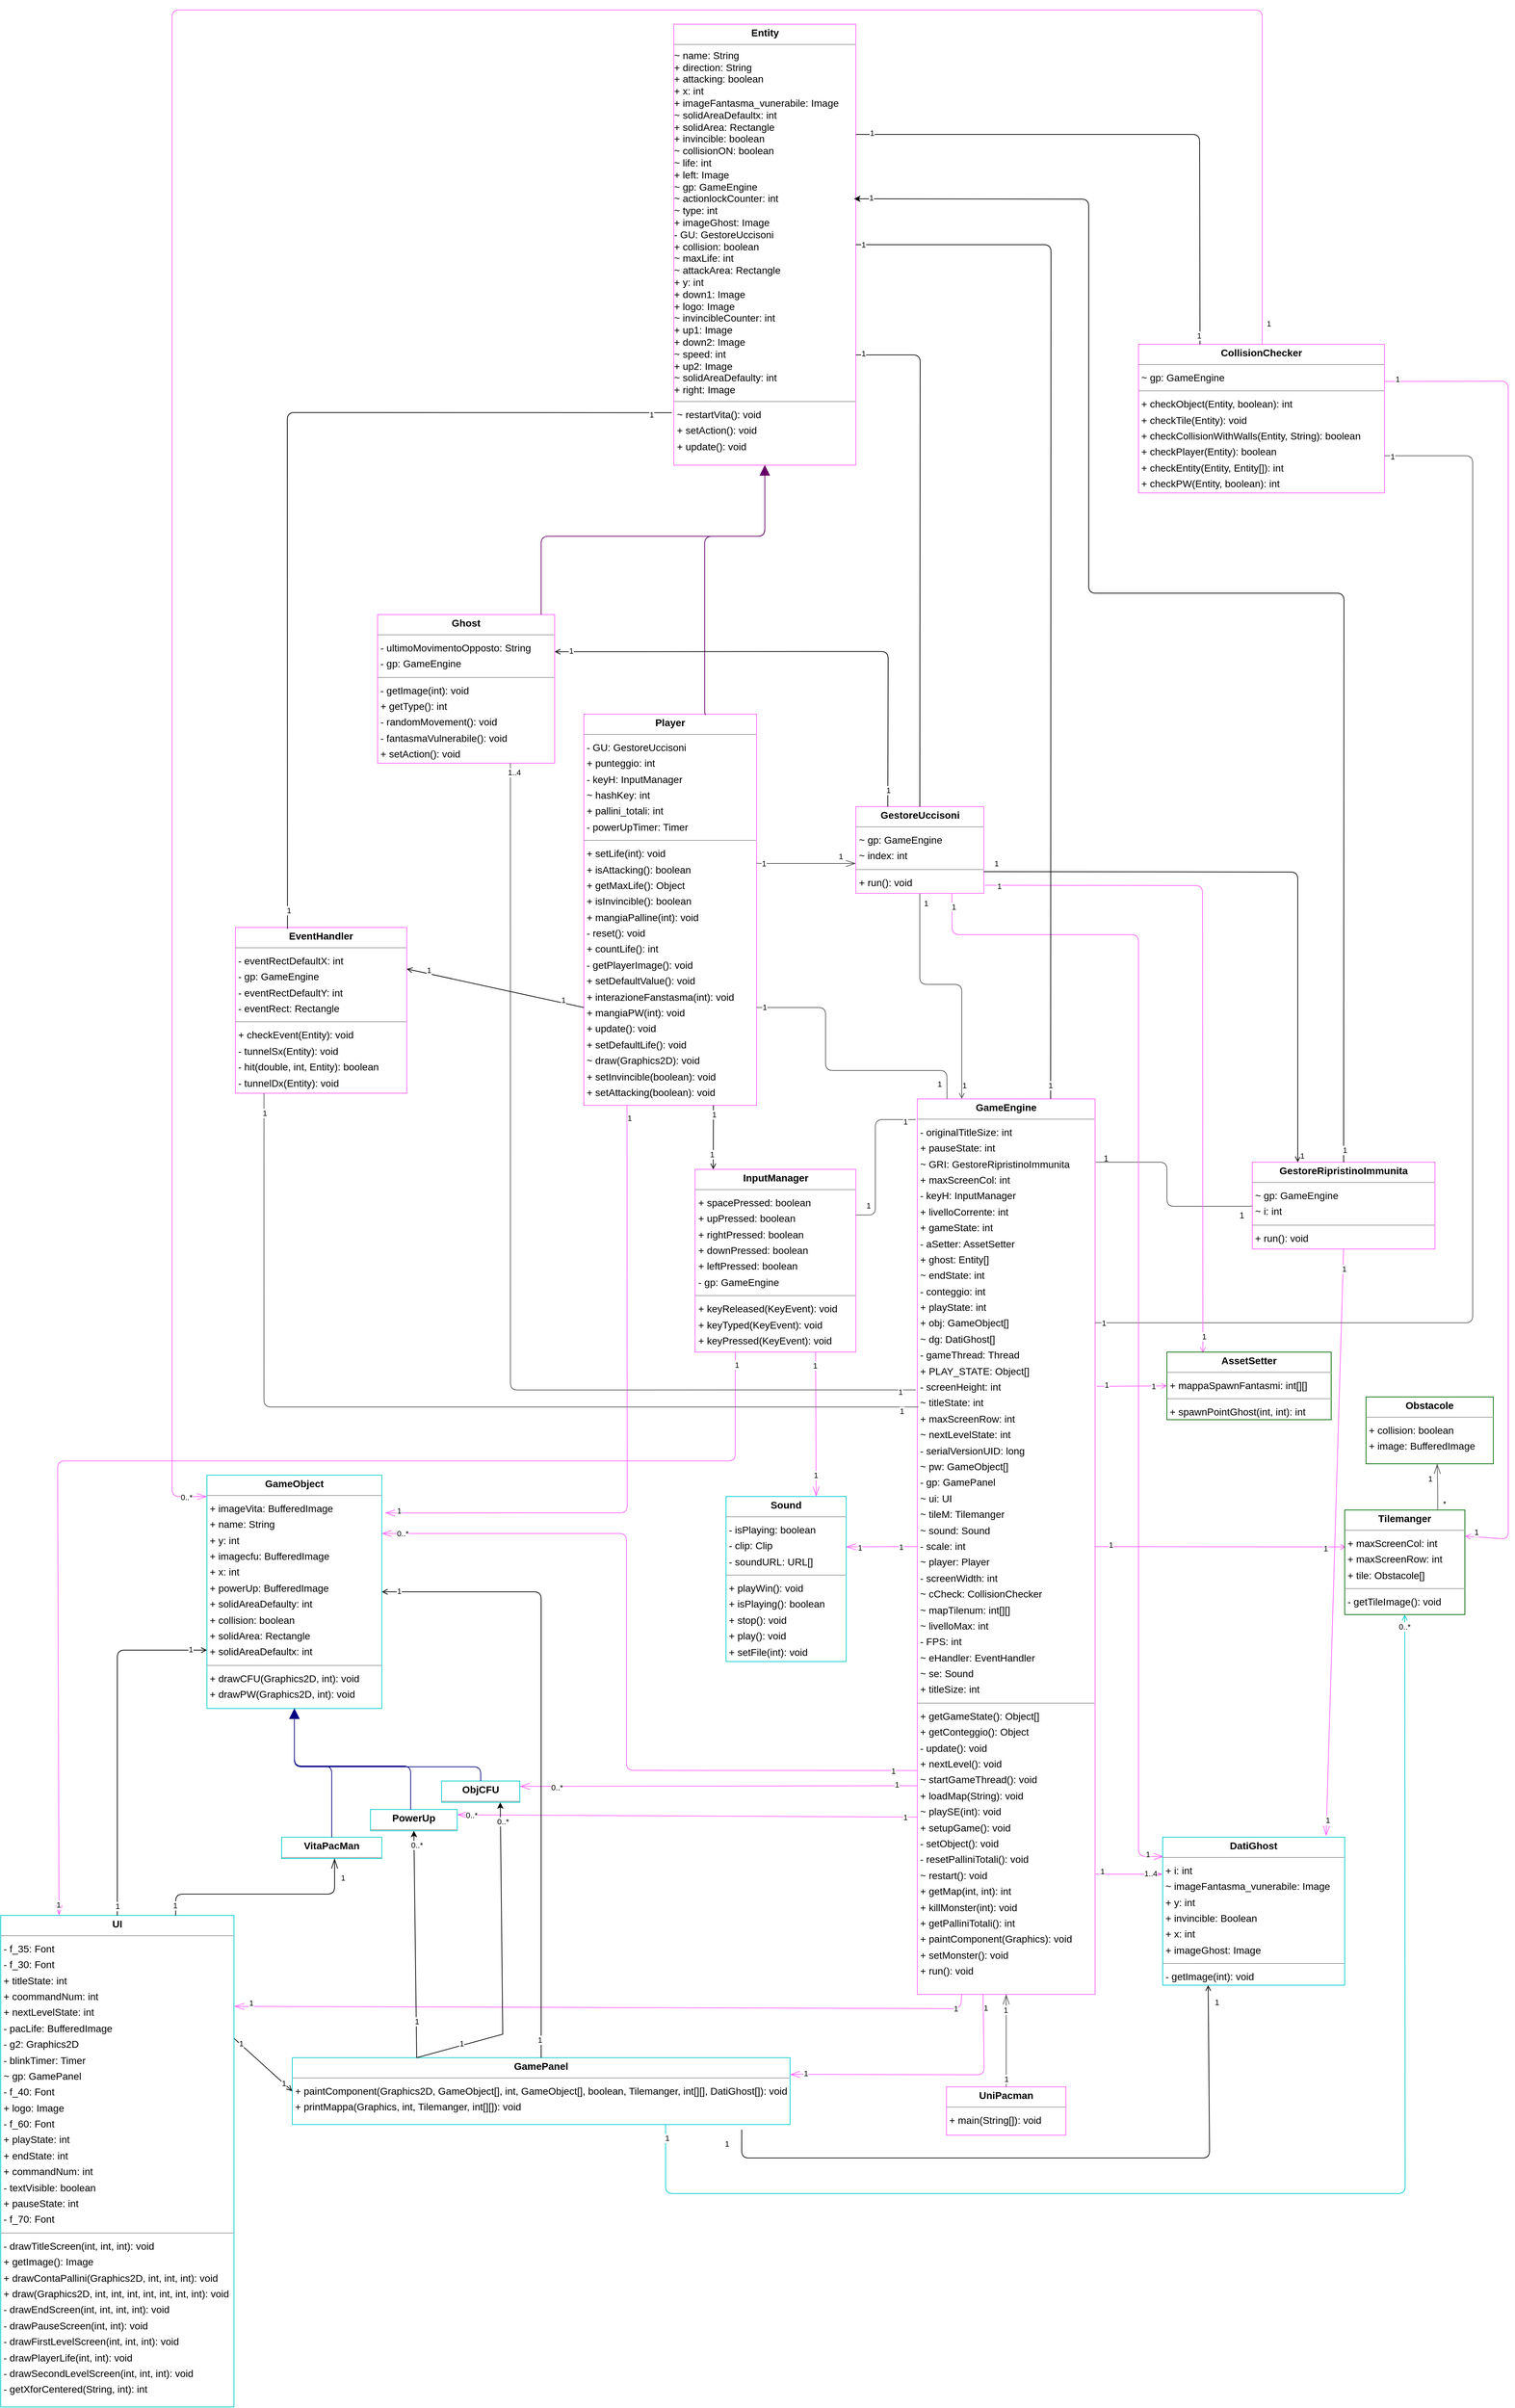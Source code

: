 <mxfile version="23.1.5" type="device">
  <diagram id="WWA7biH_px1-ui2eF5cf" name="Page-1">
    <mxGraphModel dx="1940" dy="-205" grid="0" gridSize="10" guides="0" tooltips="1" connect="1" arrows="1" fold="1" page="1" pageScale="1" pageWidth="1100" pageHeight="850" math="0" shadow="0">
      <root>
        <mxCell id="0" />
        <mxCell id="1" parent="0" />
        <mxCell id="77" style="edgeStyle=none;html=1;exitX=1;exitY=0.25;exitDx=0;exitDy=0;strokeColor=#FF66FF;endArrow=open;endFill=0;entryX=1;entryY=0.25;entryDx=0;entryDy=0;" parent="1" source="2" target="69" edge="1">
          <mxGeometry relative="1" as="geometry">
            <mxPoint x="1230" y="2100" as="targetPoint" />
            <Array as="points">
              <mxPoint x="1050" y="1402" />
              <mxPoint x="1050" y="3030" />
            </Array>
          </mxGeometry>
        </mxCell>
        <mxCell id="9JbE1Ldh19TD6Qb08Hlt-173" value="1" style="edgeLabel;html=1;align=center;verticalAlign=middle;resizable=0;points=[];" parent="77" vertex="1" connectable="0">
          <mxGeometry x="-0.981" y="3" relative="1" as="geometry">
            <mxPoint as="offset" />
          </mxGeometry>
        </mxCell>
        <mxCell id="9JbE1Ldh19TD6Qb08Hlt-198" value="1" style="edgeLabel;html=1;align=center;verticalAlign=middle;resizable=0;points=[];" parent="77" vertex="1" connectable="0">
          <mxGeometry x="0.983" y="-7" relative="1" as="geometry">
            <mxPoint as="offset" />
          </mxGeometry>
        </mxCell>
        <mxCell id="146" style="edgeStyle=none;html=1;exitX=0.5;exitY=0;exitDx=0;exitDy=0;entryX=-0.004;entryY=0.092;entryDx=0;entryDy=0;entryPerimeter=0;strokeColor=#FF66FF;endArrow=openThin;endFill=0;endSize=12;" parent="1" edge="1">
          <mxGeometry relative="1" as="geometry">
            <Array as="points">
              <mxPoint x="704" y="880" />
              <mxPoint x="-829" y="880" />
              <mxPoint x="-829" y="2970" />
            </Array>
            <mxPoint x="704" y="1350" as="sourcePoint" />
            <mxPoint x="-779.984" y="2970.176" as="targetPoint" />
          </mxGeometry>
        </mxCell>
        <mxCell id="9JbE1Ldh19TD6Qb08Hlt-171" value="1" style="edgeLabel;html=1;align=center;verticalAlign=middle;resizable=0;points=[];" parent="146" vertex="1" connectable="0">
          <mxGeometry x="-0.986" y="-9" relative="1" as="geometry">
            <mxPoint as="offset" />
          </mxGeometry>
        </mxCell>
        <mxCell id="9JbE1Ldh19TD6Qb08Hlt-172" value="0..*" style="edgeLabel;html=1;align=center;verticalAlign=middle;resizable=0;points=[];" parent="146" vertex="1" connectable="0">
          <mxGeometry x="0.986" y="-1" relative="1" as="geometry">
            <mxPoint as="offset" />
          </mxGeometry>
        </mxCell>
        <mxCell id="2" value="&lt;p style=&quot;margin:0px;margin-top:4px;text-align:center;&quot;&gt;&lt;b&gt;CollisionChecker&lt;/b&gt;&lt;/p&gt;&lt;hr size=&quot;1&quot;&gt;&lt;p style=&quot;margin:0 0 0 4px;line-height:1.6;&quot;&gt;~ gp: GameEngine&lt;/p&gt;&lt;hr size=&quot;1&quot;&gt;&lt;p style=&quot;margin:0 0 0 4px;line-height:1.6;&quot;&gt;+ checkObject(Entity, boolean): int&lt;br&gt;+ checkTile(Entity): void&lt;br&gt;+ checkCollisionWithWalls(Entity, String): boolean&lt;br&gt;+ checkPlayer(Entity): boolean&lt;br&gt;+ checkEntity(Entity, Entity[]): int&lt;br&gt;+ checkPW(Entity, boolean): int&lt;/p&gt;" style="verticalAlign=top;align=left;overflow=fill;fontSize=14;fontFamily=Helvetica;html=1;rounded=0;shadow=0;comic=0;labelBackgroundColor=none;strokeWidth=1;strokeColor=#FF66FF;" parent="1" vertex="1">
          <mxGeometry x="530" y="1350" width="346" height="209" as="geometry" />
        </mxCell>
        <mxCell id="3" value="&lt;p style=&quot;margin:0px;margin-top:4px;text-align:center;&quot;&gt;&lt;b&gt;Entity&lt;/b&gt;&lt;/p&gt;&lt;hr size=&quot;1&quot;&gt;~ name: String&lt;br style=&quot;border-color: var(--border-color);&quot;&gt;+ direction: String&lt;br style=&quot;border-color: var(--border-color);&quot;&gt;+ attacking: boolean&lt;br style=&quot;border-color: var(--border-color);&quot;&gt;+ x: int&lt;br style=&quot;border-color: var(--border-color);&quot;&gt;+ imageFantasma_vunerabile: Image&lt;br style=&quot;border-color: var(--border-color);&quot;&gt;~ solidAreaDefaultx: int&lt;br style=&quot;border-color: var(--border-color);&quot;&gt;+ solidArea: Rectangle&lt;br style=&quot;border-color: var(--border-color);&quot;&gt;+ invincible: boolean&lt;br style=&quot;border-color: var(--border-color);&quot;&gt;~ collisionON: boolean&lt;br style=&quot;border-color: var(--border-color);&quot;&gt;~ life: int&lt;br style=&quot;border-color: var(--border-color);&quot;&gt;+ left: Image&lt;br style=&quot;border-color: var(--border-color);&quot;&gt;~ gp: GameEngine&lt;br style=&quot;border-color: var(--border-color);&quot;&gt;~ actionlockCounter: int&lt;br style=&quot;border-color: var(--border-color);&quot;&gt;~ type: int&lt;br style=&quot;border-color: var(--border-color);&quot;&gt;+ imageGhost: Image&lt;br style=&quot;border-color: var(--border-color);&quot;&gt;- GU: GestoreUccisoni&lt;br style=&quot;border-color: var(--border-color);&quot;&gt;+ collision: boolean&lt;br style=&quot;border-color: var(--border-color);&quot;&gt;~ maxLife: int&lt;br style=&quot;border-color: var(--border-color);&quot;&gt;~ attackArea: Rectangle&lt;br style=&quot;border-color: var(--border-color);&quot;&gt;+ y: int&lt;br style=&quot;border-color: var(--border-color);&quot;&gt;+ down1: Image&lt;br style=&quot;border-color: var(--border-color);&quot;&gt;+ logo: Image&lt;br style=&quot;border-color: var(--border-color);&quot;&gt;~ invincibleCounter: int&lt;br style=&quot;border-color: var(--border-color);&quot;&gt;+ up1: Image&lt;br style=&quot;border-color: var(--border-color);&quot;&gt;+ down2: Image&lt;br style=&quot;border-color: var(--border-color);&quot;&gt;~ speed: int&lt;br style=&quot;border-color: var(--border-color);&quot;&gt;+ up2: Image&lt;br style=&quot;border-color: var(--border-color);&quot;&gt;~ solidAreaDefaulty: int&lt;br style=&quot;border-color: var(--border-color);&quot;&gt;+ right: Image&lt;br&gt;&lt;hr size=&quot;1&quot;&gt;&lt;p style=&quot;margin:0 0 0 4px;line-height:1.6;&quot;&gt;~ restartVita(): void&lt;br&gt;+ setAction(): void&lt;br&gt;+ update(): void&lt;/p&gt;" style="verticalAlign=top;align=left;overflow=fill;fontSize=14;fontFamily=Helvetica;html=1;rounded=0;shadow=0;comic=0;labelBackgroundColor=none;strokeWidth=1;strokeColor=#FF66FF;" parent="1" vertex="1">
          <mxGeometry x="-123.5" y="900" width="256" height="620" as="geometry" />
        </mxCell>
        <mxCell id="4" value="&lt;p style=&quot;margin:0px;margin-top:4px;text-align:center;&quot;&gt;&lt;b&gt;EventHandler&lt;/b&gt;&lt;/p&gt;&lt;hr size=&quot;1&quot;&gt;&lt;p style=&quot;margin:0 0 0 4px;line-height:1.6;&quot;&gt;- eventRectDefaultX: int&lt;br&gt;- gp: GameEngine&lt;br&gt;- eventRectDefaultY: int&lt;br&gt;- eventRect: Rectangle&lt;/p&gt;&lt;hr size=&quot;1&quot;&gt;&lt;p style=&quot;margin:0 0 0 4px;line-height:1.6;&quot;&gt;+ checkEvent(Entity): void&lt;br&gt;- tunnelSx(Entity): void&lt;br&gt;- hit(double, int, Entity): boolean&lt;br&gt;- tunnelDx(Entity): void&lt;/p&gt;" style="verticalAlign=top;align=left;overflow=fill;fontSize=14;fontFamily=Helvetica;html=1;rounded=0;shadow=0;comic=0;labelBackgroundColor=none;strokeWidth=1;strokeColor=#FF66FF;" parent="1" vertex="1">
          <mxGeometry x="-740" y="2170" width="241" height="233" as="geometry" />
        </mxCell>
        <mxCell id="74" style="edgeStyle=none;html=1;exitX=1;exitY=0.5;exitDx=0;exitDy=0;entryX=0.011;entryY=0.353;entryDx=0;entryDy=0;strokeColor=#FF66FF;endArrow=open;endFill=0;entryPerimeter=0;" parent="1" source="5" target="69" edge="1">
          <mxGeometry relative="1" as="geometry" />
        </mxCell>
        <mxCell id="9JbE1Ldh19TD6Qb08Hlt-175" value="1" style="edgeLabel;html=1;align=center;verticalAlign=middle;resizable=0;points=[];" parent="74" vertex="1" connectable="0">
          <mxGeometry x="-0.884" y="3" relative="1" as="geometry">
            <mxPoint x="1" as="offset" />
          </mxGeometry>
        </mxCell>
        <mxCell id="78" style="edgeStyle=none;html=1;exitX=1.008;exitY=0.321;exitDx=0;exitDy=0;entryX=0;entryY=0.5;entryDx=0;entryDy=0;strokeColor=#FF66FF;endArrow=open;endFill=0;exitPerimeter=0;" parent="1" source="5" target="67" edge="1">
          <mxGeometry relative="1" as="geometry" />
        </mxCell>
        <mxCell id="9JbE1Ldh19TD6Qb08Hlt-159" value="1" style="edgeLabel;html=1;align=center;verticalAlign=middle;resizable=0;points=[];" parent="78" vertex="1" connectable="0">
          <mxGeometry x="-0.694" y="2" relative="1" as="geometry">
            <mxPoint x="-1" as="offset" />
          </mxGeometry>
        </mxCell>
        <mxCell id="9JbE1Ldh19TD6Qb08Hlt-160" value="1" style="edgeLabel;html=1;align=center;verticalAlign=middle;resizable=0;points=[];" parent="78" vertex="1" connectable="0">
          <mxGeometry x="0.633" relative="1" as="geometry">
            <mxPoint x="-1" as="offset" />
          </mxGeometry>
        </mxCell>
        <mxCell id="134" style="edgeStyle=none;html=1;exitX=0.25;exitY=1;exitDx=0;exitDy=0;strokeColor=#FF66FF;endArrow=openThin;endFill=0;endSize=12;entryX=1.001;entryY=0.185;entryDx=0;entryDy=0;entryPerimeter=0;" parent="1" source="5" target="115" edge="1">
          <mxGeometry relative="1" as="geometry">
            <mxPoint x="-740" y="3680" as="targetPoint" />
            <Array as="points">
              <mxPoint x="280" y="3690" />
            </Array>
          </mxGeometry>
        </mxCell>
        <mxCell id="9JbE1Ldh19TD6Qb08Hlt-148" value="1" style="edgeLabel;html=1;align=center;verticalAlign=middle;resizable=0;points=[];" parent="134" vertex="1" connectable="0">
          <mxGeometry x="-0.947" relative="1" as="geometry">
            <mxPoint as="offset" />
          </mxGeometry>
        </mxCell>
        <mxCell id="9JbE1Ldh19TD6Qb08Hlt-149" value="1" style="edgeLabel;html=1;align=center;verticalAlign=middle;resizable=0;points=[];" parent="134" vertex="1" connectable="0">
          <mxGeometry x="0.955" y="-5" relative="1" as="geometry">
            <mxPoint as="offset" />
          </mxGeometry>
        </mxCell>
        <mxCell id="136" style="edgeStyle=none;html=1;exitX=-0.001;exitY=0.767;exitDx=0;exitDy=0;entryX=1;entryY=0.25;entryDx=0;entryDy=0;strokeColor=#FF66FF;endArrow=openThin;endFill=0;endSize=12;exitPerimeter=0;" parent="1" source="5" target="109" edge="1">
          <mxGeometry relative="1" as="geometry" />
        </mxCell>
        <mxCell id="9JbE1Ldh19TD6Qb08Hlt-151" value="1" style="edgeLabel;html=1;align=center;verticalAlign=middle;resizable=0;points=[];" parent="136" vertex="1" connectable="0">
          <mxGeometry x="-0.898" y="-2" relative="1" as="geometry">
            <mxPoint as="offset" />
          </mxGeometry>
        </mxCell>
        <mxCell id="9JbE1Ldh19TD6Qb08Hlt-154" value="0..*" style="edgeLabel;html=1;align=center;verticalAlign=middle;resizable=0;points=[];" parent="136" vertex="1" connectable="0">
          <mxGeometry x="0.816" y="1" relative="1" as="geometry">
            <mxPoint as="offset" />
          </mxGeometry>
        </mxCell>
        <mxCell id="137" style="edgeStyle=none;html=1;exitX=0.004;exitY=0.802;exitDx=0;exitDy=0;entryX=1;entryY=0.25;entryDx=0;entryDy=0;strokeColor=#FF66FF;endArrow=openThin;endFill=0;endSize=12;exitPerimeter=0;" parent="1" source="5" target="110" edge="1">
          <mxGeometry relative="1" as="geometry" />
        </mxCell>
        <mxCell id="9JbE1Ldh19TD6Qb08Hlt-150" value="1" style="edgeLabel;html=1;align=center;verticalAlign=middle;resizable=0;points=[];" parent="137" vertex="1" connectable="0">
          <mxGeometry x="-0.943" relative="1" as="geometry">
            <mxPoint as="offset" />
          </mxGeometry>
        </mxCell>
        <mxCell id="9JbE1Ldh19TD6Qb08Hlt-152" value="0..*" style="edgeLabel;html=1;align=center;verticalAlign=middle;resizable=0;points=[];" parent="137" vertex="1" connectable="0">
          <mxGeometry x="0.94" relative="1" as="geometry">
            <mxPoint as="offset" />
          </mxGeometry>
        </mxCell>
        <mxCell id="138" style="edgeStyle=none;html=1;exitX=0.37;exitY=1;exitDx=0;exitDy=0;entryX=1;entryY=0.25;entryDx=0;entryDy=0;strokeColor=#FF66FF;endArrow=openThin;endFill=0;endSize=12;exitPerimeter=0;" parent="1" source="5" target="108" edge="1">
          <mxGeometry relative="1" as="geometry">
            <Array as="points">
              <mxPoint x="313" y="3783" />
            </Array>
          </mxGeometry>
        </mxCell>
        <mxCell id="9JbE1Ldh19TD6Qb08Hlt-161" value="1" style="edgeLabel;html=1;align=center;verticalAlign=middle;resizable=0;points=[];" parent="138" vertex="1" connectable="0">
          <mxGeometry x="-0.903" y="3" relative="1" as="geometry">
            <mxPoint as="offset" />
          </mxGeometry>
        </mxCell>
        <mxCell id="9JbE1Ldh19TD6Qb08Hlt-162" value="1" style="edgeLabel;html=1;align=center;verticalAlign=middle;resizable=0;points=[];" parent="138" vertex="1" connectable="0">
          <mxGeometry x="0.887" y="-2" relative="1" as="geometry">
            <mxPoint as="offset" />
          </mxGeometry>
        </mxCell>
        <mxCell id="140" style="edgeStyle=none;html=1;exitX=0;exitY=0.5;exitDx=0;exitDy=0;strokeColor=#FF66FF;endArrow=openThin;endFill=0;endSize=12;entryX=0.998;entryY=0.305;entryDx=0;entryDy=0;entryPerimeter=0;" parent="1" source="5" target="111" edge="1">
          <mxGeometry relative="1" as="geometry" />
        </mxCell>
        <mxCell id="9JbE1Ldh19TD6Qb08Hlt-157" value="1" style="edgeLabel;html=1;align=center;verticalAlign=middle;resizable=0;points=[];" parent="140" vertex="1" connectable="0">
          <mxGeometry x="-0.544" relative="1" as="geometry">
            <mxPoint as="offset" />
          </mxGeometry>
        </mxCell>
        <mxCell id="9JbE1Ldh19TD6Qb08Hlt-158" value="1" style="edgeLabel;html=1;align=center;verticalAlign=middle;resizable=0;points=[];" parent="140" vertex="1" connectable="0">
          <mxGeometry x="0.623" y="1" relative="1" as="geometry">
            <mxPoint as="offset" />
          </mxGeometry>
        </mxCell>
        <mxCell id="141" style="edgeStyle=none;html=1;entryX=0;entryY=0.25;entryDx=0;entryDy=0;strokeColor=#FF66FF;endArrow=openThin;endFill=0;endSize=12;" parent="1" target="106" edge="1">
          <mxGeometry relative="1" as="geometry">
            <mxPoint x="470" y="3501" as="sourcePoint" />
          </mxGeometry>
        </mxCell>
        <mxCell id="9JbE1Ldh19TD6Qb08Hlt-146" value="1..4" style="edgeLabel;html=1;align=center;verticalAlign=middle;resizable=0;points=[];" parent="141" vertex="1" connectable="0">
          <mxGeometry x="0.637" y="1" relative="1" as="geometry">
            <mxPoint as="offset" />
          </mxGeometry>
        </mxCell>
        <mxCell id="9JbE1Ldh19TD6Qb08Hlt-147" value="1" style="edgeLabel;html=1;align=center;verticalAlign=middle;resizable=0;points=[];" parent="141" vertex="1" connectable="0">
          <mxGeometry x="-0.806" y="4" relative="1" as="geometry">
            <mxPoint as="offset" />
          </mxGeometry>
        </mxCell>
        <mxCell id="144" style="edgeStyle=none;html=1;exitX=0;exitY=0.75;exitDx=0;exitDy=0;entryX=1;entryY=0.25;entryDx=0;entryDy=0;strokeColor=#FF66FF;endArrow=openThin;endFill=0;endSize=12;" parent="1" source="5" target="107" edge="1">
          <mxGeometry relative="1" as="geometry">
            <Array as="points">
              <mxPoint x="-190" y="3355" />
              <mxPoint x="-190" y="3022" />
            </Array>
          </mxGeometry>
        </mxCell>
        <mxCell id="9JbE1Ldh19TD6Qb08Hlt-155" value="1" style="edgeLabel;html=1;align=center;verticalAlign=middle;resizable=0;points=[];" parent="144" vertex="1" connectable="0">
          <mxGeometry x="-0.937" y="1" relative="1" as="geometry">
            <mxPoint as="offset" />
          </mxGeometry>
        </mxCell>
        <mxCell id="9JbE1Ldh19TD6Qb08Hlt-156" value="0..*" style="edgeLabel;html=1;align=center;verticalAlign=middle;resizable=0;points=[];" parent="144" vertex="1" connectable="0">
          <mxGeometry x="0.947" relative="1" as="geometry">
            <mxPoint as="offset" />
          </mxGeometry>
        </mxCell>
        <mxCell id="5" value="&lt;p style=&quot;margin:0px;margin-top:4px;text-align:center;&quot;&gt;&lt;b&gt;GameEngine&lt;/b&gt;&lt;/p&gt;&lt;hr size=&quot;1&quot;&gt;&lt;p style=&quot;margin:0 0 0 4px;line-height:1.6;&quot;&gt;- originalTitleSize: int&lt;br style=&quot;border-color: var(--border-color);&quot;&gt;+ pauseState: int&lt;br style=&quot;border-color: var(--border-color);&quot;&gt;~ GRI: GestoreRipristinoImmunita&lt;br style=&quot;border-color: var(--border-color);&quot;&gt;+ maxScreenCol: int&lt;br style=&quot;border-color: var(--border-color);&quot;&gt;- keyH: InputManager&lt;br style=&quot;border-color: var(--border-color);&quot;&gt;+ livelloCorrente: int&lt;br style=&quot;border-color: var(--border-color);&quot;&gt;+ gameState: int&lt;br style=&quot;border-color: var(--border-color);&quot;&gt;- aSetter: AssetSetter&lt;br style=&quot;border-color: var(--border-color);&quot;&gt;+ ghost: Entity[]&lt;br style=&quot;border-color: var(--border-color);&quot;&gt;~ endState: int&lt;br style=&quot;border-color: var(--border-color);&quot;&gt;- conteggio: int&lt;br style=&quot;border-color: var(--border-color);&quot;&gt;+ playState: int&lt;br style=&quot;border-color: var(--border-color);&quot;&gt;+ obj: GameObject[]&lt;br style=&quot;border-color: var(--border-color);&quot;&gt;~ dg: DatiGhost[]&lt;br style=&quot;border-color: var(--border-color);&quot;&gt;- gameThread: Thread&lt;br style=&quot;border-color: var(--border-color);&quot;&gt;+ PLAY_STATE: Object[]&lt;br style=&quot;border-color: var(--border-color);&quot;&gt;- screenHeight: int&lt;br style=&quot;border-color: var(--border-color);&quot;&gt;~ titleState: int&lt;br style=&quot;border-color: var(--border-color);&quot;&gt;+ maxScreenRow: int&lt;br style=&quot;border-color: var(--border-color);&quot;&gt;~ nextLevelState: int&lt;br style=&quot;border-color: var(--border-color);&quot;&gt;- serialVersionUID: long&lt;br style=&quot;border-color: var(--border-color);&quot;&gt;~ pw: GameObject[]&lt;br style=&quot;border-color: var(--border-color);&quot;&gt;- gp: GamePanel&lt;br style=&quot;border-color: var(--border-color);&quot;&gt;~ ui: UI&lt;br style=&quot;border-color: var(--border-color);&quot;&gt;~ tileM: Tilemanger&lt;br style=&quot;border-color: var(--border-color);&quot;&gt;~ sound: Sound&lt;br style=&quot;border-color: var(--border-color);&quot;&gt;- scale: int&lt;br style=&quot;border-color: var(--border-color);&quot;&gt;~ player: Player&lt;br style=&quot;border-color: var(--border-color);&quot;&gt;- screenWidth: int&lt;br style=&quot;border-color: var(--border-color);&quot;&gt;~ cCheck: CollisionChecker&lt;br style=&quot;border-color: var(--border-color);&quot;&gt;~ mapTilenum: int[][]&lt;br style=&quot;border-color: var(--border-color);&quot;&gt;~ livelloMax: int&lt;br style=&quot;border-color: var(--border-color);&quot;&gt;- FPS: int&lt;br style=&quot;border-color: var(--border-color);&quot;&gt;~ eHandler: EventHandler&lt;br style=&quot;border-color: var(--border-color);&quot;&gt;~ se: Sound&lt;br style=&quot;border-color: var(--border-color);&quot;&gt;+ titleSize: int&lt;/p&gt;&lt;hr size=&quot;1&quot;&gt;&lt;p style=&quot;margin:0 0 0 4px;line-height:1.6;&quot;&gt;+ getGameState(): Object[]&lt;br style=&quot;border-color: var(--border-color);&quot;&gt;+ getConteggio(): Object&lt;br style=&quot;border-color: var(--border-color);&quot;&gt;- update(): void&lt;br style=&quot;border-color: var(--border-color);&quot;&gt;+ nextLevel(): void&lt;br style=&quot;border-color: var(--border-color);&quot;&gt;~ startGameThread(): void&lt;br style=&quot;border-color: var(--border-color);&quot;&gt;+ loadMap(String): void&lt;br style=&quot;border-color: var(--border-color);&quot;&gt;~ playSE(int): void&lt;br style=&quot;border-color: var(--border-color);&quot;&gt;+ setupGame(): void&lt;br style=&quot;border-color: var(--border-color);&quot;&gt;- setObject(): void&lt;br style=&quot;border-color: var(--border-color);&quot;&gt;- resetPalliniTotali(): void&lt;br style=&quot;border-color: var(--border-color);&quot;&gt;~ restart(): void&lt;br style=&quot;border-color: var(--border-color);&quot;&gt;+ getMap(int, int): int&lt;br style=&quot;border-color: var(--border-color);&quot;&gt;+ killMonster(int): void&lt;br style=&quot;border-color: var(--border-color);&quot;&gt;+ getPalliniTotali(): int&lt;br style=&quot;border-color: var(--border-color);&quot;&gt;+ paintComponent(Graphics): void&lt;br style=&quot;border-color: var(--border-color);&quot;&gt;+ setMonster(): void&lt;br style=&quot;border-color: var(--border-color);&quot;&gt;+ run(): void&lt;br&gt;&lt;/p&gt;" style="verticalAlign=top;align=left;overflow=fill;fontSize=14;fontFamily=Helvetica;html=1;rounded=0;shadow=0;comic=0;labelBackgroundColor=none;strokeWidth=1;strokeColor=#FF66FF;" parent="1" vertex="1">
          <mxGeometry x="219" y="2411" width="250" height="1259" as="geometry" />
        </mxCell>
        <mxCell id="142" style="edgeStyle=none;html=1;exitX=0.5;exitY=1;exitDx=0;exitDy=0;entryX=0.898;entryY=-0.009;entryDx=0;entryDy=0;strokeColor=#FF66FF;endArrow=openThin;endFill=0;endSize=12;entryPerimeter=0;" parent="1" source="6" target="106" edge="1">
          <mxGeometry relative="1" as="geometry" />
        </mxCell>
        <mxCell id="9JbE1Ldh19TD6Qb08Hlt-176" value="1" style="edgeLabel;html=1;align=center;verticalAlign=middle;resizable=0;points=[];" parent="142" vertex="1" connectable="0">
          <mxGeometry x="0.021" y="-13" relative="1" as="geometry">
            <mxPoint as="offset" />
          </mxGeometry>
        </mxCell>
        <mxCell id="9JbE1Ldh19TD6Qb08Hlt-177" value="1" style="edgeLabel;html=1;align=center;verticalAlign=middle;resizable=0;points=[];" parent="142" vertex="1" connectable="0">
          <mxGeometry x="0.948" y="1" relative="1" as="geometry">
            <mxPoint y="-1" as="offset" />
          </mxGeometry>
        </mxCell>
        <mxCell id="9JbE1Ldh19TD6Qb08Hlt-178" value="1" style="edgeLabel;html=1;align=center;verticalAlign=middle;resizable=0;points=[];" parent="142" vertex="1" connectable="0">
          <mxGeometry x="-0.935" y="1" relative="1" as="geometry">
            <mxPoint y="1" as="offset" />
          </mxGeometry>
        </mxCell>
        <mxCell id="6" value="&lt;p style=&quot;margin:0px;margin-top:4px;text-align:center;&quot;&gt;&lt;b&gt;GestoreRipristinoImmunita&lt;/b&gt;&lt;/p&gt;&lt;hr size=&quot;1&quot;/&gt;&lt;p style=&quot;margin:0 0 0 4px;line-height:1.6;&quot;&gt;~ gp: GameEngine&lt;br/&gt;~ i: int&lt;/p&gt;&lt;hr size=&quot;1&quot;/&gt;&lt;p style=&quot;margin:0 0 0 4px;line-height:1.6;&quot;&gt;+ run(): void&lt;/p&gt;" style="verticalAlign=top;align=left;overflow=fill;fontSize=14;fontFamily=Helvetica;html=1;rounded=0;shadow=0;comic=0;labelBackgroundColor=none;strokeWidth=1;strokeColor=#FF66FF;" parent="1" vertex="1">
          <mxGeometry x="690" y="2500" width="257" height="122" as="geometry" />
        </mxCell>
        <mxCell id="7" value="&lt;p style=&quot;margin:0px;margin-top:4px;text-align:center;&quot;&gt;&lt;b&gt;Ghost&lt;/b&gt;&lt;/p&gt;&lt;hr size=&quot;1&quot;/&gt;&lt;p style=&quot;margin:0 0 0 4px;line-height:1.6;&quot;&gt;- ultimoMovimentoOpposto: String&lt;br/&gt;- gp: GameEngine&lt;/p&gt;&lt;hr size=&quot;1&quot;/&gt;&lt;p style=&quot;margin:0 0 0 4px;line-height:1.6;&quot;&gt;- getImage(int): void&lt;br/&gt;+ getType(): int&lt;br/&gt;- randomMovement(): void&lt;br/&gt;- fantasmaVulnerabile(): void&lt;br/&gt;+ setAction(): void&lt;/p&gt;" style="verticalAlign=top;align=left;overflow=fill;fontSize=14;fontFamily=Helvetica;html=1;rounded=0;shadow=0;comic=0;labelBackgroundColor=none;strokeWidth=1;strokeColor=#FF66FF;" parent="1" vertex="1">
          <mxGeometry x="-540" y="1730" width="249" height="209" as="geometry" />
        </mxCell>
        <mxCell id="135" style="edgeStyle=none;html=1;exitX=0.25;exitY=1;exitDx=0;exitDy=0;entryX=0.25;entryY=0;entryDx=0;entryDy=0;strokeColor=#FF66FF;endArrow=openThin;endFill=0;endSize=12;" parent="1" source="8" target="115" edge="1">
          <mxGeometry relative="1" as="geometry">
            <Array as="points">
              <mxPoint x="-37" y="2920" />
              <mxPoint x="-990" y="2920" />
            </Array>
          </mxGeometry>
        </mxCell>
        <mxCell id="9JbE1Ldh19TD6Qb08Hlt-187" value="1" style="edgeLabel;html=1;align=center;verticalAlign=middle;resizable=0;points=[];" parent="135" vertex="1" connectable="0">
          <mxGeometry x="-0.98" y="2" relative="1" as="geometry">
            <mxPoint as="offset" />
          </mxGeometry>
        </mxCell>
        <mxCell id="JmDgHyBN21UhDnGMEQaq-146" value="1" style="edgeLabel;html=1;align=center;verticalAlign=middle;resizable=0;points=[];" vertex="1" connectable="0" parent="135">
          <mxGeometry x="0.982" y="-1" relative="1" as="geometry">
            <mxPoint as="offset" />
          </mxGeometry>
        </mxCell>
        <mxCell id="139" style="edgeStyle=none;html=1;exitX=0.75;exitY=1;exitDx=0;exitDy=0;entryX=0.75;entryY=0;entryDx=0;entryDy=0;strokeColor=#FF66FF;endArrow=openThin;endFill=0;endSize=12;" parent="1" source="8" target="111" edge="1">
          <mxGeometry relative="1" as="geometry" />
        </mxCell>
        <mxCell id="9JbE1Ldh19TD6Qb08Hlt-183" value="1" style="edgeLabel;html=1;align=center;verticalAlign=middle;resizable=0;points=[];" parent="139" vertex="1" connectable="0">
          <mxGeometry x="0.706" y="-1" relative="1" as="geometry">
            <mxPoint as="offset" />
          </mxGeometry>
        </mxCell>
        <mxCell id="9JbE1Ldh19TD6Qb08Hlt-184" value="1" style="edgeLabel;html=1;align=center;verticalAlign=middle;resizable=0;points=[];" parent="139" vertex="1" connectable="0">
          <mxGeometry x="-0.814" y="-1" relative="1" as="geometry">
            <mxPoint as="offset" />
          </mxGeometry>
        </mxCell>
        <mxCell id="8" value="&lt;p style=&quot;margin:0px;margin-top:4px;text-align:center;&quot;&gt;&lt;b&gt;InputManager&lt;/b&gt;&lt;/p&gt;&lt;hr size=&quot;1&quot;/&gt;&lt;p style=&quot;margin:0 0 0 4px;line-height:1.6;&quot;&gt;+ spacePressed: boolean&lt;br/&gt;+ upPressed: boolean&lt;br/&gt;+ rightPressed: boolean&lt;br/&gt;+ downPressed: boolean&lt;br/&gt;+ leftPressed: boolean&lt;br/&gt;- gp: GameEngine&lt;/p&gt;&lt;hr size=&quot;1&quot;/&gt;&lt;p style=&quot;margin:0 0 0 4px;line-height:1.6;&quot;&gt;+ keyReleased(KeyEvent): void&lt;br/&gt;+ keyTyped(KeyEvent): void&lt;br/&gt;+ keyPressed(KeyEvent): void&lt;/p&gt;" style="verticalAlign=top;align=left;overflow=fill;fontSize=14;fontFamily=Helvetica;html=1;rounded=0;shadow=0;comic=0;labelBackgroundColor=none;strokeWidth=1;strokeColor=#FF66FF;" parent="1" vertex="1">
          <mxGeometry x="-93.5" y="2510" width="226" height="257" as="geometry" />
        </mxCell>
        <mxCell id="145" style="edgeStyle=none;html=1;exitX=0.25;exitY=1;exitDx=0;exitDy=0;entryX=1.018;entryY=0.162;entryDx=0;entryDy=0;entryPerimeter=0;strokeColor=#FF66FF;endArrow=openThin;endFill=0;endSize=12;" parent="1" source="9" target="107" edge="1">
          <mxGeometry relative="1" as="geometry">
            <Array as="points">
              <mxPoint x="-189" y="2993" />
            </Array>
          </mxGeometry>
        </mxCell>
        <mxCell id="9JbE1Ldh19TD6Qb08Hlt-185" value="1" style="edgeLabel;html=1;align=center;verticalAlign=middle;resizable=0;points=[];" parent="145" vertex="1" connectable="0">
          <mxGeometry x="-0.961" y="3" relative="1" as="geometry">
            <mxPoint as="offset" />
          </mxGeometry>
        </mxCell>
        <mxCell id="9JbE1Ldh19TD6Qb08Hlt-186" value="1" style="edgeLabel;html=1;align=center;verticalAlign=middle;resizable=0;points=[];" parent="145" vertex="1" connectable="0">
          <mxGeometry x="0.955" y="-3" relative="1" as="geometry">
            <mxPoint x="-1" as="offset" />
          </mxGeometry>
        </mxCell>
        <mxCell id="9" value="&lt;p style=&quot;margin:0px;margin-top:4px;text-align:center;&quot;&gt;&lt;b&gt;Player&lt;/b&gt;&lt;/p&gt;&lt;hr size=&quot;1&quot;&gt;&lt;p style=&quot;margin:0 0 0 4px;line-height:1.6;&quot;&gt;- GU: GestoreUccisoni&lt;br&gt;+ punteggio: int&lt;br&gt;- keyH: InputManager&lt;br&gt;~ hashKey: int&lt;br&gt;+ pallini_totali: int&lt;br&gt;- powerUpTimer: Timer&lt;/p&gt;&lt;hr size=&quot;1&quot;&gt;&lt;p style=&quot;margin:0 0 0 4px;line-height:1.6;&quot;&gt;+ setLife(int): void&lt;br style=&quot;border-color: var(--border-color);&quot;&gt;+ isAttacking(): boolean&lt;br style=&quot;border-color: var(--border-color);&quot;&gt;+ getMaxLife(): Object&lt;br style=&quot;border-color: var(--border-color);&quot;&gt;+ isInvincible(): boolean&lt;br style=&quot;border-color: var(--border-color);&quot;&gt;+ mangiaPalline(int): void&lt;br style=&quot;border-color: var(--border-color);&quot;&gt;- reset(): void&lt;br style=&quot;border-color: var(--border-color);&quot;&gt;+ countLife(): int&lt;br style=&quot;border-color: var(--border-color);&quot;&gt;- getPlayerImage(): void&lt;br style=&quot;border-color: var(--border-color);&quot;&gt;+ setDefaultValue(): void&lt;br style=&quot;border-color: var(--border-color);&quot;&gt;+ interazioneFanstasma(int): void&lt;br style=&quot;border-color: var(--border-color);&quot;&gt;+ mangiaPW(int): void&lt;br style=&quot;border-color: var(--border-color);&quot;&gt;+ update(): void&lt;br style=&quot;border-color: var(--border-color);&quot;&gt;+ setDefaultLife(): void&lt;br style=&quot;border-color: var(--border-color);&quot;&gt;~ draw(Graphics2D): void&lt;br style=&quot;border-color: var(--border-color);&quot;&gt;+ setInvincible(boolean): void&lt;br style=&quot;border-color: var(--border-color);&quot;&gt;+ setAttacking(boolean): void&lt;br&gt;&lt;/p&gt;" style="verticalAlign=top;align=left;overflow=fill;fontSize=14;fontFamily=Helvetica;html=1;rounded=0;shadow=0;comic=0;labelBackgroundColor=none;strokeWidth=1;strokeColor=#FF66FF;" parent="1" vertex="1">
          <mxGeometry x="-250" y="1870" width="243" height="550" as="geometry" />
        </mxCell>
        <mxCell id="10" value="&lt;p style=&quot;margin:0px;margin-top:4px;text-align:center;&quot;&gt;&lt;b&gt;UniPacman&lt;/b&gt;&lt;/p&gt;&lt;hr size=&quot;1&quot;/&gt;&lt;p style=&quot;margin:0 0 0 4px;line-height:1.6;&quot;&gt;+ main(String[]): void&lt;/p&gt;" style="verticalAlign=top;align=left;overflow=fill;fontSize=14;fontFamily=Helvetica;html=1;rounded=0;shadow=0;comic=0;labelBackgroundColor=none;strokeWidth=1;strokeColor=#FF66FF;" parent="1" vertex="1">
          <mxGeometry x="260" y="3800" width="168" height="68" as="geometry" />
        </mxCell>
        <mxCell id="11" value="" style="html=1;rounded=1;edgeStyle=orthogonalEdgeStyle;dashed=0;startArrow=diamondThinstartSize=12;endArrow=none;endSize=12;strokeColor=#595959;exitX=1;exitY=0.25;exitDx=0;exitDy=0;endFill=0;entryX=1;entryY=0.75;entryDx=0;entryDy=0;" parent="1" source="5" target="2" edge="1">
          <mxGeometry width="50" height="50" relative="1" as="geometry">
            <Array as="points">
              <mxPoint x="1000" y="2726" />
              <mxPoint x="1000" y="1507" />
            </Array>
            <mxPoint x="340" y="2170" as="targetPoint" />
          </mxGeometry>
        </mxCell>
        <mxCell id="12" value="1" style="edgeLabel;html=1;align=center;verticalAlign=middle;resizable=0;points=[];" parent="11" vertex="1" connectable="0">
          <mxGeometry x="-0.987" relative="1" as="geometry">
            <mxPoint as="offset" />
          </mxGeometry>
        </mxCell>
        <mxCell id="13" value="1" style="edgeLabel;html=1;align=center;verticalAlign=middle;resizable=0;points=[];" parent="11" vertex="1" connectable="0">
          <mxGeometry x="0.988" y="1" relative="1" as="geometry">
            <mxPoint as="offset" />
          </mxGeometry>
        </mxCell>
        <mxCell id="14" value="" style="html=1;rounded=1;edgeStyle=orthogonalEdgeStyle;dashed=0;startArrow=diamondThinstartSize=12;endArrow=none;endSize=12;strokeColor=#595959;exitX=0.006;exitY=0.344;exitDx=0;exitDy=0;entryX=0.167;entryY=1.000;entryDx=0;entryDy=0;exitPerimeter=0;endFill=0;" parent="1" source="5" target="4" edge="1">
          <mxGeometry width="50" height="50" relative="1" as="geometry">
            <Array as="points">
              <mxPoint x="-700" y="2844" />
            </Array>
          </mxGeometry>
        </mxCell>
        <mxCell id="15" value="1" style="edgeLabel;html=1;align=center;verticalAlign=middle;resizable=0;points=[];" parent="14" vertex="1" connectable="0">
          <mxGeometry x="0.96" y="-1" relative="1" as="geometry">
            <mxPoint as="offset" />
          </mxGeometry>
        </mxCell>
        <mxCell id="16" value="1" style="edgeLabel;html=1;align=center;verticalAlign=middle;resizable=0;points=[];" parent="14" vertex="1" connectable="0">
          <mxGeometry x="-0.963" y="6" relative="1" as="geometry">
            <mxPoint x="1" as="offset" />
          </mxGeometry>
        </mxCell>
        <mxCell id="17" value="" style="html=1;rounded=1;edgeStyle=orthogonalEdgeStyle;dashed=0;startArrow=diamondThinstartSize=12;endArrow=none;endSize=12;strokeColor=#595959;exitX=0.167;exitY=0.000;exitDx=0;exitDy=0;endFill=0;entryX=1;entryY=0.75;entryDx=0;entryDy=0;" parent="1" source="5" target="9" edge="1">
          <mxGeometry width="50" height="50" relative="1" as="geometry">
            <Array as="points">
              <mxPoint x="261" y="2371" />
              <mxPoint x="90" y="2371" />
              <mxPoint x="90" y="2283" />
            </Array>
            <mxPoint x="-30" y="2296" as="targetPoint" />
          </mxGeometry>
        </mxCell>
        <mxCell id="18" value="1" style="edgeLabel;html=1;align=center;verticalAlign=middle;resizable=0;points=[];" parent="17" vertex="1" connectable="0">
          <mxGeometry x="-0.658" y="-1" relative="1" as="geometry">
            <mxPoint x="17" y="20" as="offset" />
          </mxGeometry>
        </mxCell>
        <mxCell id="19" value="1" style="edgeLabel;html=1;align=center;verticalAlign=middle;resizable=0;points=[];" parent="17" vertex="1" connectable="0">
          <mxGeometry x="0.947" y="-1" relative="1" as="geometry">
            <mxPoint as="offset" />
          </mxGeometry>
        </mxCell>
        <mxCell id="20" value="" style="html=1;rounded=1;edgeStyle=orthogonalEdgeStyle;dashed=0;startArrow=diamondThinstartSize=12;endArrow=none;endSize=12;strokeColor=#595959;exitX=0;exitY=0.5;exitDx=0;exitDy=0;endFill=0;" parent="1" source="6" edge="1">
          <mxGeometry width="50" height="50" relative="1" as="geometry">
            <Array as="points">
              <mxPoint x="570" y="2562" />
              <mxPoint x="570" y="2500" />
            </Array>
            <mxPoint x="720" y="2562" as="sourcePoint" />
            <mxPoint x="470" y="2500" as="targetPoint" />
          </mxGeometry>
        </mxCell>
        <mxCell id="21" value="" style="html=1;rounded=1;edgeStyle=orthogonalEdgeStyle;dashed=0;startArrow=none;endArrow=block;endSize=12;strokeColor=#660066;entryX=0.500;entryY=1.000;entryDx=0;entryDy=0;" parent="1" target="3" edge="1">
          <mxGeometry width="50" height="50" relative="1" as="geometry">
            <Array as="points">
              <mxPoint x="-310" y="1730" />
              <mxPoint x="-310" y="1620" />
              <mxPoint x="4" y="1620" />
            </Array>
            <mxPoint x="-310" y="1730" as="sourcePoint" />
          </mxGeometry>
        </mxCell>
        <mxCell id="22" value="" style="html=1;rounded=1;edgeStyle=orthogonalEdgeStyle;dashed=0;startArrow=diamondThinstartSize=12;endArrow=none;endSize=12;strokeColor=#595959;exitX=0.750;exitY=1.000;exitDx=0;exitDy=0;entryX=-0.008;entryY=0.325;entryDx=0;entryDy=0;entryPerimeter=0;endFill=0;" parent="1" source="7" target="5" edge="1">
          <mxGeometry width="50" height="50" relative="1" as="geometry">
            <Array as="points">
              <mxPoint x="-353" y="2820" />
            </Array>
            <mxPoint x="220" y="2430" as="targetPoint" />
          </mxGeometry>
        </mxCell>
        <mxCell id="23" value="1" style="edgeLabel;html=1;align=center;verticalAlign=middle;resizable=0;points=[];" parent="22" connectable="0" vertex="1">
          <mxGeometry x="0.97" y="-3" relative="1" as="geometry">
            <mxPoint as="offset" />
          </mxGeometry>
        </mxCell>
        <mxCell id="24" value="1..4" style="edgeLabel;html=1;align=center;verticalAlign=middle;resizable=0;points=[];" parent="22" connectable="0" vertex="1">
          <mxGeometry x="-0.983" y="5" relative="1" as="geometry">
            <mxPoint as="offset" />
          </mxGeometry>
        </mxCell>
        <mxCell id="25" value="" style="html=1;rounded=1;edgeStyle=orthogonalEdgeStyle;dashed=0;startArrow=none;endArrow=none;endSize=12;strokeColor=#595959;exitX=1;exitY=0.25;exitDx=0;exitDy=0;entryX=-0.008;entryY=0.023;entryDx=0;entryDy=0;entryPerimeter=0;startFill=0;endFill=0;" parent="1" source="8" target="5" edge="1">
          <mxGeometry width="50" height="50" relative="1" as="geometry">
            <Array as="points">
              <mxPoint x="160" y="2574" />
              <mxPoint x="160" y="2440" />
              <mxPoint x="217" y="2440" />
            </Array>
          </mxGeometry>
        </mxCell>
        <mxCell id="26" value="1" style="edgeLabel;html=1;align=center;verticalAlign=middle;resizable=0;points=[];" parent="25" vertex="1" connectable="0">
          <mxGeometry x="0.858" y="-3" relative="1" as="geometry">
            <mxPoint as="offset" />
          </mxGeometry>
        </mxCell>
        <mxCell id="27" value="1" style="edgeLabel;html=1;align=center;verticalAlign=middle;resizable=0;points=[];" parent="25" vertex="1" connectable="0">
          <mxGeometry x="-0.557" y="2" relative="1" as="geometry">
            <mxPoint x="-8" y="7" as="offset" />
          </mxGeometry>
        </mxCell>
        <mxCell id="28" value="" style="html=1;rounded=1;edgeStyle=orthogonalEdgeStyle;dashed=0;startArrow=none;endArrow=block;endSize=12;strokeColor=#660066;exitX=0.706;exitY=0.001;exitDx=0;exitDy=0;entryX=0.500;entryY=1.000;entryDx=0;entryDy=0;exitPerimeter=0;" parent="1" source="9" target="3" edge="1">
          <mxGeometry width="50" height="50" relative="1" as="geometry">
            <Array as="points">
              <mxPoint x="-80" y="1871" />
              <mxPoint x="-80" y="1620" />
              <mxPoint x="4" y="1620" />
            </Array>
          </mxGeometry>
        </mxCell>
        <mxCell id="29" value="" style="html=1;rounded=1;edgeStyle=orthogonalEdgeStyle;dashed=0;startArrow=diamondThinstartSize=12;endArrow=openThin;endSize=12;strokeColor=#595959;entryX=0.001;entryY=0.65;entryDx=0;entryDy=0;entryPerimeter=0;" parent="1" target="44" edge="1">
          <mxGeometry width="50" height="50" relative="1" as="geometry">
            <Array as="points">
              <mxPoint x="-7" y="2080" />
              <mxPoint x="133" y="2080" />
            </Array>
            <mxPoint x="-7" y="2079" as="sourcePoint" />
          </mxGeometry>
        </mxCell>
        <mxCell id="30" value="1" style="edgeLabel;html=1;align=center;verticalAlign=middle;resizable=0;points=[];" parent="29" vertex="1" connectable="0">
          <mxGeometry x="-0.842" relative="1" as="geometry">
            <mxPoint as="offset" />
          </mxGeometry>
        </mxCell>
        <mxCell id="31" value="1" style="edgeLabel;html=1;align=center;verticalAlign=middle;resizable=0;points=[];" parent="29" vertex="1" connectable="0">
          <mxGeometry x="0.731" y="1" relative="1" as="geometry">
            <mxPoint x="-4" y="-9" as="offset" />
          </mxGeometry>
        </mxCell>
        <mxCell id="32" value="" style="html=1;rounded=1;edgeStyle=orthogonalEdgeStyle;startArrow=none;endArrow=openThin;endSize=12;strokeColor=#595959;exitX=0.500;exitY=0.000;exitDx=0;exitDy=0;entryX=0.500;entryY=1.000;entryDx=0;entryDy=0;" parent="1" source="10" target="5" edge="1">
          <mxGeometry width="50" height="50" relative="1" as="geometry">
            <Array as="points" />
          </mxGeometry>
        </mxCell>
        <mxCell id="33" value="1" style="edgeLabel;html=1;align=center;verticalAlign=middle;resizable=0;points=[];" parent="32" vertex="1" connectable="0">
          <mxGeometry x="0.67" y="1" relative="1" as="geometry">
            <mxPoint as="offset" />
          </mxGeometry>
        </mxCell>
        <mxCell id="34" value="1" style="edgeLabel;html=1;align=center;verticalAlign=middle;resizable=0;points=[];" parent="32" vertex="1" connectable="0">
          <mxGeometry x="-0.833" relative="1" as="geometry">
            <mxPoint as="offset" />
          </mxGeometry>
        </mxCell>
        <mxCell id="35" value="" style="endArrow=open;html=1;exitX=0;exitY=0.75;exitDx=0;exitDy=0;entryX=1;entryY=0.25;entryDx=0;entryDy=0;endFill=0;" parent="1" source="9" target="4" edge="1">
          <mxGeometry width="50" height="50" relative="1" as="geometry">
            <mxPoint x="-130" y="2040" as="sourcePoint" />
            <mxPoint x="-80" y="1990" as="targetPoint" />
            <Array as="points" />
          </mxGeometry>
        </mxCell>
        <mxCell id="36" value="1" style="edgeLabel;html=1;align=center;verticalAlign=middle;resizable=0;points=[];" parent="35" vertex="1" connectable="0">
          <mxGeometry x="-0.762" y="-4" relative="1" as="geometry">
            <mxPoint as="offset" />
          </mxGeometry>
        </mxCell>
        <mxCell id="37" value="1" style="edgeLabel;html=1;align=center;verticalAlign=middle;resizable=0;points=[];" parent="35" vertex="1" connectable="0">
          <mxGeometry x="0.75" y="-5" relative="1" as="geometry">
            <mxPoint x="-1" as="offset" />
          </mxGeometry>
        </mxCell>
        <mxCell id="38" value="" style="endArrow=none;html=1;exitX=-0.011;exitY=0.881;exitDx=0;exitDy=0;exitPerimeter=0;entryX=0.304;entryY=0.008;entryDx=0;entryDy=0;entryPerimeter=0;" parent="1" source="3" target="4" edge="1">
          <mxGeometry width="50" height="50" relative="1" as="geometry">
            <mxPoint x="150" y="1420" as="sourcePoint" />
            <mxPoint x="200" y="1370" as="targetPoint" />
            <Array as="points">
              <mxPoint x="-667" y="1446" />
            </Array>
          </mxGeometry>
        </mxCell>
        <mxCell id="39" value="1" style="edgeLabel;html=1;align=center;verticalAlign=middle;resizable=0;points=[];" parent="38" vertex="1" connectable="0">
          <mxGeometry x="0.959" y="1" relative="1" as="geometry">
            <mxPoint as="offset" />
          </mxGeometry>
        </mxCell>
        <mxCell id="40" value="1" style="edgeLabel;html=1;align=center;verticalAlign=middle;resizable=0;points=[];" parent="38" vertex="1" connectable="0">
          <mxGeometry x="-0.954" y="3" relative="1" as="geometry">
            <mxPoint as="offset" />
          </mxGeometry>
        </mxCell>
        <mxCell id="41" value="" style="html=1;rounded=1;edgeStyle=orthogonalEdgeStyle;dashed=0;startArrow=open;endArrow=none;endSize=12;strokeColor=#595959;entryX=0.5;entryY=1;entryDx=0;entryDy=0;exitX=0.25;exitY=0;exitDx=0;exitDy=0;endFill=0;startFill=0;" parent="1" source="5" target="44" edge="1">
          <mxGeometry width="50" height="50" relative="1" as="geometry">
            <Array as="points">
              <mxPoint x="282" y="2250" />
              <mxPoint x="222" y="2250" />
            </Array>
            <mxPoint x="240" y="2420" as="sourcePoint" />
            <mxPoint x="91.028" y="1572.236" as="targetPoint" />
          </mxGeometry>
        </mxCell>
        <mxCell id="42" value="1" style="edgeLabel;html=1;align=center;verticalAlign=middle;resizable=0;points=[];" parent="41" vertex="1" connectable="0">
          <mxGeometry x="-0.887" y="-3" relative="1" as="geometry">
            <mxPoint as="offset" />
          </mxGeometry>
        </mxCell>
        <mxCell id="43" value="1" style="edgeLabel;html=1;align=center;verticalAlign=middle;resizable=0;points=[];" parent="41" vertex="1" connectable="0">
          <mxGeometry x="0.919" y="-1" relative="1" as="geometry">
            <mxPoint x="7" as="offset" />
          </mxGeometry>
        </mxCell>
        <mxCell id="79" style="edgeStyle=none;html=1;exitX=1.009;exitY=0.907;exitDx=0;exitDy=0;entryX=0.219;entryY=0.014;entryDx=0;entryDy=0;strokeColor=#FF66FF;endArrow=open;endFill=0;exitPerimeter=0;entryPerimeter=0;" parent="1" source="44" target="67" edge="1">
          <mxGeometry relative="1" as="geometry">
            <Array as="points">
              <mxPoint x="620" y="2111" />
            </Array>
          </mxGeometry>
        </mxCell>
        <mxCell id="9JbE1Ldh19TD6Qb08Hlt-179" value="1" style="edgeLabel;html=1;align=center;verticalAlign=middle;resizable=0;points=[];" parent="79" vertex="1" connectable="0">
          <mxGeometry x="0.95" y="1" relative="1" as="geometry">
            <mxPoint y="1" as="offset" />
          </mxGeometry>
        </mxCell>
        <mxCell id="9JbE1Ldh19TD6Qb08Hlt-180" value="1" style="edgeLabel;html=1;align=center;verticalAlign=middle;resizable=0;points=[];" parent="79" vertex="1" connectable="0">
          <mxGeometry x="-0.958" y="-1" relative="1" as="geometry">
            <mxPoint as="offset" />
          </mxGeometry>
        </mxCell>
        <mxCell id="143" style="edgeStyle=none;html=1;exitX=0.75;exitY=1;exitDx=0;exitDy=0;strokeColor=#FF66FF;endArrow=openThin;endFill=0;endSize=12;entryX=0.006;entryY=0.131;entryDx=0;entryDy=0;entryPerimeter=0;" parent="1" source="44" target="106" edge="1">
          <mxGeometry relative="1" as="geometry">
            <mxPoint x="650" y="3001.636" as="targetPoint" />
            <Array as="points">
              <mxPoint x="268" y="2180" />
              <mxPoint x="530" y="2180" />
              <mxPoint x="530" y="3476" />
            </Array>
          </mxGeometry>
        </mxCell>
        <mxCell id="9JbE1Ldh19TD6Qb08Hlt-181" value="1" style="edgeLabel;html=1;align=center;verticalAlign=middle;resizable=0;points=[];" parent="143" vertex="1" connectable="0">
          <mxGeometry x="-0.979" y="2" relative="1" as="geometry">
            <mxPoint y="1" as="offset" />
          </mxGeometry>
        </mxCell>
        <mxCell id="9JbE1Ldh19TD6Qb08Hlt-182" value="1" style="edgeLabel;html=1;align=center;verticalAlign=middle;resizable=0;points=[];" parent="143" vertex="1" connectable="0">
          <mxGeometry x="0.973" y="3" relative="1" as="geometry">
            <mxPoint as="offset" />
          </mxGeometry>
        </mxCell>
        <mxCell id="44" value="&lt;p style=&quot;margin:0px;margin-top:4px;text-align:center;&quot;&gt;&lt;b&gt;GestoreUccisoni&lt;/b&gt;&lt;/p&gt;&lt;hr size=&quot;1&quot;/&gt;&lt;p style=&quot;margin:0 0 0 4px;line-height:1.6;&quot;&gt;~ gp: GameEngine&lt;br/&gt;~ index: int&lt;/p&gt;&lt;hr size=&quot;1&quot;/&gt;&lt;p style=&quot;margin:0 0 0 4px;line-height:1.6;&quot;&gt;+ run(): void&lt;/p&gt;" style="verticalAlign=top;align=left;overflow=fill;fontSize=14;fontFamily=Helvetica;html=1;rounded=0;shadow=0;comic=0;labelBackgroundColor=none;strokeWidth=1;strokeColor=#FF66FF;" parent="1" vertex="1">
          <mxGeometry x="132.5" y="2000" width="180" height="122" as="geometry" />
        </mxCell>
        <mxCell id="45" value="1" style="text;html=1;align=center;verticalAlign=middle;resizable=0;points=[];autosize=1;strokeColor=none;fillColor=none;" parent="1" vertex="1">
          <mxGeometry x="469" y="2480" width="30" height="30" as="geometry" />
        </mxCell>
        <mxCell id="46" value="1" style="text;html=1;align=center;verticalAlign=middle;resizable=0;points=[];autosize=1;strokeColor=none;fillColor=none;" parent="1" vertex="1">
          <mxGeometry x="660" y="2560" width="30" height="30" as="geometry" />
        </mxCell>
        <mxCell id="47" value="" style="endArrow=open;html=1;exitX=1;exitY=0.75;exitDx=0;exitDy=0;endFill=0;" parent="1" source="44" edge="1">
          <mxGeometry width="50" height="50" relative="1" as="geometry">
            <mxPoint x="190" y="2520" as="sourcePoint" />
            <mxPoint x="754.0" y="2500" as="targetPoint" />
            <Array as="points">
              <mxPoint x="754" y="2092" />
            </Array>
          </mxGeometry>
        </mxCell>
        <mxCell id="48" value="1" style="edgeLabel;html=1;align=center;verticalAlign=middle;resizable=0;points=[];" parent="47" vertex="1" connectable="0">
          <mxGeometry x="-0.929" y="3" relative="1" as="geometry">
            <mxPoint x="-13" y="-9" as="offset" />
          </mxGeometry>
        </mxCell>
        <mxCell id="49" value="1" style="edgeLabel;html=1;align=center;verticalAlign=middle;resizable=0;points=[];" parent="47" vertex="1" connectable="0">
          <mxGeometry x="0.928" y="-1" relative="1" as="geometry">
            <mxPoint x="7" y="21" as="offset" />
          </mxGeometry>
        </mxCell>
        <mxCell id="50" value="" style="endArrow=open;html=1;exitX=0.25;exitY=0;exitDx=0;exitDy=0;entryX=1;entryY=0.25;entryDx=0;entryDy=0;endFill=0;" parent="1" source="44" target="7" edge="1">
          <mxGeometry width="50" height="50" relative="1" as="geometry">
            <mxPoint x="20" y="2120" as="sourcePoint" />
            <mxPoint x="70" y="2070" as="targetPoint" />
            <Array as="points">
              <mxPoint x="178" y="1782" />
            </Array>
          </mxGeometry>
        </mxCell>
        <mxCell id="51" value="1" style="edgeLabel;html=1;align=center;verticalAlign=middle;resizable=0;points=[];" parent="50" vertex="1" connectable="0">
          <mxGeometry x="0.934" y="-1" relative="1" as="geometry">
            <mxPoint as="offset" />
          </mxGeometry>
        </mxCell>
        <mxCell id="52" value="1" style="edgeLabel;html=1;align=center;verticalAlign=middle;resizable=0;points=[];" parent="50" vertex="1" connectable="0">
          <mxGeometry x="-0.932" relative="1" as="geometry">
            <mxPoint as="offset" />
          </mxGeometry>
        </mxCell>
        <mxCell id="53" value="" style="endArrow=none;html=1;exitX=1;exitY=0.75;exitDx=0;exitDy=0;entryX=0.5;entryY=0;entryDx=0;entryDy=0;" parent="1" source="3" target="44" edge="1">
          <mxGeometry width="50" height="50" relative="1" as="geometry">
            <mxPoint x="160" y="1590" as="sourcePoint" />
            <mxPoint x="210" y="1540" as="targetPoint" />
            <Array as="points">
              <mxPoint x="223" y="1365" />
            </Array>
          </mxGeometry>
        </mxCell>
        <mxCell id="54" value="1" style="edgeLabel;html=1;align=center;verticalAlign=middle;resizable=0;points=[];" parent="53" vertex="1" connectable="0">
          <mxGeometry x="-0.971" y="2" relative="1" as="geometry">
            <mxPoint as="offset" />
          </mxGeometry>
        </mxCell>
        <mxCell id="55" value="" style="endArrow=none;html=1;exitX=1;exitY=0.5;exitDx=0;exitDy=0;entryX=0.75;entryY=0;entryDx=0;entryDy=0;" parent="1" source="3" target="5" edge="1">
          <mxGeometry width="50" height="50" relative="1" as="geometry">
            <mxPoint x="210" y="1860" as="sourcePoint" />
            <mxPoint x="260" y="1810" as="targetPoint" />
            <Array as="points">
              <mxPoint x="407" y="1210" />
            </Array>
          </mxGeometry>
        </mxCell>
        <mxCell id="56" value="1" style="edgeLabel;html=1;align=center;verticalAlign=middle;resizable=0;points=[];" parent="55" vertex="1" connectable="0">
          <mxGeometry x="0.974" y="-1" relative="1" as="geometry">
            <mxPoint as="offset" />
          </mxGeometry>
        </mxCell>
        <mxCell id="57" value="1" style="edgeLabel;html=1;align=center;verticalAlign=middle;resizable=0;points=[];" parent="55" vertex="1" connectable="0">
          <mxGeometry x="-0.986" relative="1" as="geometry">
            <mxPoint as="offset" />
          </mxGeometry>
        </mxCell>
        <mxCell id="58" value="" style="endArrow=none;html=1;exitX=1;exitY=0.25;exitDx=0;exitDy=0;entryX=0.25;entryY=0;entryDx=0;entryDy=0;" parent="1" source="3" target="2" edge="1">
          <mxGeometry width="50" height="50" relative="1" as="geometry">
            <mxPoint x="230" y="1250" as="sourcePoint" />
            <mxPoint x="280" y="1200" as="targetPoint" />
            <Array as="points">
              <mxPoint x="616" y="1055" />
            </Array>
          </mxGeometry>
        </mxCell>
        <mxCell id="59" value="1" style="edgeLabel;html=1;align=center;verticalAlign=middle;resizable=0;points=[];" parent="58" vertex="1" connectable="0">
          <mxGeometry x="0.968" y="-2" relative="1" as="geometry">
            <mxPoint as="offset" />
          </mxGeometry>
        </mxCell>
        <mxCell id="60" value="1" style="edgeLabel;html=1;align=center;verticalAlign=middle;resizable=0;points=[];" parent="58" vertex="1" connectable="0">
          <mxGeometry x="-0.944" y="2" relative="1" as="geometry">
            <mxPoint as="offset" />
          </mxGeometry>
        </mxCell>
        <mxCell id="61" value="" style="endArrow=none;html=1;exitX=0.99;exitY=0.396;exitDx=0;exitDy=0;exitPerimeter=0;entryX=0.5;entryY=0;entryDx=0;entryDy=0;endFill=0;startArrow=classic;startFill=1;" parent="1" source="3" target="6" edge="1">
          <mxGeometry width="50" height="50" relative="1" as="geometry">
            <mxPoint x="-20" y="1810" as="sourcePoint" />
            <mxPoint x="630" y="1940" as="targetPoint" />
            <Array as="points">
              <mxPoint x="460" y="1146" />
              <mxPoint x="460" y="1700" />
              <mxPoint x="819" y="1700" />
            </Array>
          </mxGeometry>
        </mxCell>
        <mxCell id="62" value="1" style="edgeLabel;html=1;align=center;verticalAlign=middle;resizable=0;points=[];" parent="61" vertex="1" connectable="0">
          <mxGeometry x="0.983" y="1" relative="1" as="geometry">
            <mxPoint as="offset" />
          </mxGeometry>
        </mxCell>
        <mxCell id="63" value="1" style="edgeLabel;html=1;align=center;verticalAlign=middle;resizable=0;points=[];" parent="61" vertex="1" connectable="0">
          <mxGeometry x="-0.977" y="2" relative="1" as="geometry">
            <mxPoint as="offset" />
          </mxGeometry>
        </mxCell>
        <mxCell id="64" value="" style="endArrow=open;html=1;exitX=0.75;exitY=1;exitDx=0;exitDy=0;endFill=0;" parent="1" source="9" edge="1">
          <mxGeometry width="50" height="50" relative="1" as="geometry">
            <mxPoint x="-140" y="2200" as="sourcePoint" />
            <mxPoint x="-68" y="2510" as="targetPoint" />
          </mxGeometry>
        </mxCell>
        <mxCell id="65" value="1" style="edgeLabel;html=1;align=center;verticalAlign=middle;resizable=0;points=[];" parent="64" vertex="1" connectable="0">
          <mxGeometry x="-0.725" y="1" relative="1" as="geometry">
            <mxPoint as="offset" />
          </mxGeometry>
        </mxCell>
        <mxCell id="66" value="1" style="edgeLabel;html=1;align=center;verticalAlign=middle;resizable=0;points=[];" parent="64" vertex="1" connectable="0">
          <mxGeometry x="0.524" y="-2" relative="1" as="geometry">
            <mxPoint as="offset" />
          </mxGeometry>
        </mxCell>
        <mxCell id="67" value="&lt;p style=&quot;margin:0px;margin-top:4px;text-align:center;&quot;&gt;&lt;b&gt;AssetSetter&lt;/b&gt;&lt;/p&gt;&lt;hr size=&quot;1&quot;/&gt;&lt;p style=&quot;margin:0 0 0 4px;line-height:1.6;&quot;&gt;+ mappaSpawnFantasmi: int[][]&lt;/p&gt;&lt;hr size=&quot;1&quot;/&gt;&lt;p style=&quot;margin:0 0 0 4px;line-height:1.6;&quot;&gt;+ spawnPointGhost(int, int): int&lt;/p&gt;" style="verticalAlign=top;align=left;overflow=fill;fontSize=14;fontFamily=Helvetica;html=1;rounded=0;shadow=0;comic=0;labelBackgroundColor=none;strokeWidth=1;strokeColor=#006600;" parent="1" vertex="1">
          <mxGeometry x="570" y="2767" width="231" height="95" as="geometry" />
        </mxCell>
        <mxCell id="68" value="&lt;p style=&quot;margin:0px;margin-top:4px;text-align:center;&quot;&gt;&lt;b&gt;Obstacole&lt;/b&gt;&lt;/p&gt;&lt;hr size=&quot;1&quot;/&gt;&lt;p style=&quot;margin:0 0 0 4px;line-height:1.6;&quot;&gt;+ collision: boolean&lt;br/&gt;+ image: BufferedImage&lt;/p&gt;" style="verticalAlign=top;align=left;overflow=fill;fontSize=14;fontFamily=Helvetica;html=1;rounded=0;shadow=0;comic=0;labelBackgroundColor=none;strokeWidth=1;strokeColor=#006600;" parent="1" vertex="1">
          <mxGeometry x="850" y="2830" width="179" height="94" as="geometry" />
        </mxCell>
        <mxCell id="69" value="&lt;p style=&quot;margin:0px;margin-top:4px;text-align:center;&quot;&gt;&lt;b&gt;Tilemanger&lt;/b&gt;&lt;/p&gt;&lt;hr size=&quot;1&quot;/&gt;&lt;p style=&quot;margin:0 0 0 4px;line-height:1.6;&quot;&gt;+ maxScreenCol: int&lt;br/&gt;+ maxScreenRow: int&lt;br/&gt;+ tile: Obstacole[]&lt;/p&gt;&lt;hr size=&quot;1&quot;/&gt;&lt;p style=&quot;margin:0 0 0 4px;line-height:1.6;&quot;&gt;- getTileImage(): void&lt;/p&gt;" style="verticalAlign=top;align=left;overflow=fill;fontSize=14;fontFamily=Helvetica;html=1;rounded=0;shadow=0;comic=0;labelBackgroundColor=none;strokeWidth=1;strokeColor=#006600;" parent="1" vertex="1">
          <mxGeometry x="820" y="2989" width="169" height="147" as="geometry" />
        </mxCell>
        <mxCell id="70" value="" style="html=1;rounded=1;edgeStyle=orthogonalEdgeStyle;dashed=0;startArrow=diamondThinstartSize=12;endArrow=openThin;endSize=12;strokeColor=#595959;exitX=0.774;exitY=0.001;exitDx=0;exitDy=0;exitPerimeter=0;" parent="1" source="69" edge="1">
          <mxGeometry width="50" height="50" relative="1" as="geometry">
            <Array as="points">
              <mxPoint x="951" y="2960" />
              <mxPoint x="950" y="2960" />
            </Array>
            <mxPoint x="990" y="3070" as="sourcePoint" />
            <mxPoint x="950" y="2924" as="targetPoint" />
          </mxGeometry>
        </mxCell>
        <mxCell id="75" value="*" style="edgeLabel;html=1;align=center;verticalAlign=middle;resizable=0;points=[];" parent="70" vertex="1" connectable="0">
          <mxGeometry x="-0.835" relative="1" as="geometry">
            <mxPoint x="9" y="-4" as="offset" />
          </mxGeometry>
        </mxCell>
        <mxCell id="76" value="1" style="edgeLabel;html=1;align=center;verticalAlign=middle;resizable=0;points=[];" parent="70" vertex="1" connectable="0">
          <mxGeometry x="0.387" relative="1" as="geometry">
            <mxPoint x="-10" as="offset" />
          </mxGeometry>
        </mxCell>
        <mxCell id="106" value="&lt;p style=&quot;margin:0px;margin-top:4px;text-align:center;&quot;&gt;&lt;b&gt;DatiGhost&lt;/b&gt;&lt;/p&gt;&lt;hr size=&quot;1&quot;/&gt;&lt;p style=&quot;margin:0 0 0 4px;line-height:1.6;&quot;&gt;+ i: int&lt;br/&gt;~ imageFantasma_vunerabile: Image&lt;br/&gt;+ y: int&lt;br/&gt;+ invincible: Boolean&lt;br/&gt;+ x: int&lt;br/&gt;+ imageGhost: Image&lt;/p&gt;&lt;hr size=&quot;1&quot;/&gt;&lt;p style=&quot;margin:0 0 0 4px;line-height:1.6;&quot;&gt;- getImage(int): void&lt;/p&gt;" style="verticalAlign=top;align=left;overflow=fill;fontSize=14;fontFamily=Helvetica;html=1;rounded=0;shadow=0;comic=0;labelBackgroundColor=none;strokeWidth=1;strokeColor=#00CCCC;" parent="1" vertex="1">
          <mxGeometry x="564" y="3449" width="256" height="208" as="geometry" />
        </mxCell>
        <mxCell id="107" value="&lt;p style=&quot;margin:0px;margin-top:4px;text-align:center;&quot;&gt;&lt;b&gt;GameObject&lt;/b&gt;&lt;/p&gt;&lt;hr size=&quot;1&quot;/&gt;&lt;p style=&quot;margin:0 0 0 4px;line-height:1.6;&quot;&gt;+ imageVita: BufferedImage&lt;br/&gt;+ name: String&lt;br/&gt;+ y: int&lt;br/&gt;+ imagecfu: BufferedImage&lt;br/&gt;+ x: int&lt;br/&gt;+ powerUp: BufferedImage&lt;br/&gt;+ solidAreaDefaulty: int&lt;br/&gt;+ collision: boolean&lt;br/&gt;+ solidArea: Rectangle&lt;br/&gt;+ solidAreaDefaultx: int&lt;/p&gt;&lt;hr size=&quot;1&quot;/&gt;&lt;p style=&quot;margin:0 0 0 4px;line-height:1.6;&quot;&gt;+ drawCFU(Graphics2D, int): void&lt;br/&gt;+ drawPW(Graphics2D, int): void&lt;/p&gt;" style="verticalAlign=top;align=left;overflow=fill;fontSize=14;fontFamily=Helvetica;html=1;rounded=0;shadow=0;comic=0;labelBackgroundColor=none;strokeWidth=1;strokeColor=#00CCCC;" parent="1" vertex="1">
          <mxGeometry x="-780" y="2940" width="246" height="328" as="geometry" />
        </mxCell>
        <mxCell id="132" style="edgeStyle=none;html=1;exitX=0.75;exitY=1;exitDx=0;exitDy=0;entryX=0.5;entryY=1;entryDx=0;entryDy=0;strokeColor=#00CCCC;endArrow=open;endFill=0;" parent="1" source="108" target="69" edge="1">
          <mxGeometry relative="1" as="geometry">
            <Array as="points">
              <mxPoint x="-135" y="3950" />
              <mxPoint x="905" y="3950" />
            </Array>
          </mxGeometry>
        </mxCell>
        <mxCell id="9JbE1Ldh19TD6Qb08Hlt-188" value="1" style="edgeLabel;html=1;align=center;verticalAlign=middle;resizable=0;points=[];" parent="132" vertex="1" connectable="0">
          <mxGeometry x="-0.981" y="2" relative="1" as="geometry">
            <mxPoint as="offset" />
          </mxGeometry>
        </mxCell>
        <mxCell id="9JbE1Ldh19TD6Qb08Hlt-190" value="0..*" style="edgeLabel;html=1;align=center;verticalAlign=middle;resizable=0;points=[];" parent="132" vertex="1" connectable="0">
          <mxGeometry x="0.982" y="1" relative="1" as="geometry">
            <mxPoint y="-1" as="offset" />
          </mxGeometry>
        </mxCell>
        <mxCell id="108" value="&lt;p style=&quot;margin:0px;margin-top:4px;text-align:center;&quot;&gt;&lt;b&gt;GamePanel&lt;/b&gt;&lt;/p&gt;&lt;hr size=&quot;1&quot;/&gt;&lt;p style=&quot;margin:0 0 0 4px;line-height:1.6;&quot;&gt;+ paintComponent(Graphics2D, GameObject[], int, GameObject[], boolean, Tilemanger, int[][], DatiGhost[]): void&lt;br/&gt;+ printMappa(Graphics, int, Tilemanger, int[][]): void&lt;/p&gt;" style="verticalAlign=top;align=left;overflow=fill;fontSize=14;fontFamily=Helvetica;html=1;rounded=0;shadow=0;comic=0;labelBackgroundColor=none;strokeWidth=1;strokeColor=#00CCCC;" parent="1" vertex="1">
          <mxGeometry x="-660" y="3759" width="700" height="94" as="geometry" />
        </mxCell>
        <mxCell id="109" value="&lt;p style=&quot;margin:0px;margin-top:4px;text-align:center;&quot;&gt;&lt;b&gt;ObjCFU&lt;/b&gt;&lt;/p&gt;&lt;hr size=&quot;1&quot;/&gt;" style="verticalAlign=top;align=left;overflow=fill;fontSize=14;fontFamily=Helvetica;html=1;rounded=0;shadow=0;comic=0;labelBackgroundColor=none;strokeWidth=1;strokeColor=#00CCCC;" parent="1" vertex="1">
          <mxGeometry x="-450" y="3370" width="110" height="30" as="geometry" />
        </mxCell>
        <mxCell id="110" value="&lt;p style=&quot;margin:0px;margin-top:4px;text-align:center;&quot;&gt;&lt;b&gt;PowerUp&lt;/b&gt;&lt;/p&gt;&lt;hr size=&quot;1&quot;/&gt;" style="verticalAlign=top;align=left;overflow=fill;fontSize=14;fontFamily=Helvetica;html=1;rounded=0;shadow=0;comic=0;labelBackgroundColor=none;strokeWidth=1;strokeColor=#00CCCC;" parent="1" vertex="1">
          <mxGeometry x="-550" y="3410" width="122" height="30" as="geometry" />
        </mxCell>
        <mxCell id="111" value="&lt;p style=&quot;margin:0px;margin-top:4px;text-align:center;&quot;&gt;&lt;b&gt;Sound&lt;/b&gt;&lt;/p&gt;&lt;hr size=&quot;1&quot;/&gt;&lt;p style=&quot;margin:0 0 0 4px;line-height:1.6;&quot;&gt;- isPlaying: boolean&lt;br/&gt;- clip: Clip&lt;br/&gt;- soundURL: URL[]&lt;/p&gt;&lt;hr size=&quot;1&quot;/&gt;&lt;p style=&quot;margin:0 0 0 4px;line-height:1.6;&quot;&gt;+ playWin(): void&lt;br/&gt;+ isPlaying(): boolean&lt;br/&gt;+ stop(): void&lt;br/&gt;+ play(): void&lt;br/&gt;+ setFile(int): void&lt;/p&gt;" style="verticalAlign=top;align=left;overflow=fill;fontSize=14;fontFamily=Helvetica;html=1;rounded=0;shadow=0;comic=0;labelBackgroundColor=none;strokeWidth=1;strokeColor=#00CCCC;" parent="1" vertex="1">
          <mxGeometry x="-50" y="2970" width="169" height="232" as="geometry" />
        </mxCell>
        <mxCell id="112" style="edgeStyle=none;html=1;exitX=1;exitY=0.25;exitDx=0;exitDy=0;entryX=0;entryY=0.5;entryDx=0;entryDy=0;endArrow=open;endFill=0;" parent="1" source="115" target="108" edge="1">
          <mxGeometry relative="1" as="geometry" />
        </mxCell>
        <mxCell id="113" value="1" style="edgeLabel;html=1;align=center;verticalAlign=middle;resizable=0;points=[];" parent="112" vertex="1" connectable="0">
          <mxGeometry x="-0.78" y="2" relative="1" as="geometry">
            <mxPoint as="offset" />
          </mxGeometry>
        </mxCell>
        <mxCell id="114" value="1" style="edgeLabel;html=1;align=center;verticalAlign=middle;resizable=0;points=[];" parent="112" vertex="1" connectable="0">
          <mxGeometry x="0.692" relative="1" as="geometry">
            <mxPoint as="offset" />
          </mxGeometry>
        </mxCell>
        <mxCell id="115" value="&lt;p style=&quot;margin:0px;margin-top:4px;text-align:center;&quot;&gt;&lt;b&gt;UI&lt;/b&gt;&lt;/p&gt;&lt;hr size=&quot;1&quot;/&gt;&lt;p style=&quot;margin:0 0 0 4px;line-height:1.6;&quot;&gt;- f_35: Font&lt;br/&gt;- f_30: Font&lt;br/&gt;+ titleState: int&lt;br/&gt;+ coommandNum: int&lt;br/&gt;+ nextLevelState: int&lt;br/&gt;- pacLife: BufferedImage&lt;br/&gt;- g2: Graphics2D&lt;br/&gt;- blinkTimer: Timer&lt;br/&gt;~ gp: GamePanel&lt;br/&gt;- f_40: Font&lt;br/&gt;+ logo: Image&lt;br/&gt;- f_60: Font&lt;br/&gt;+ playState: int&lt;br/&gt;+ endState: int&lt;br/&gt;+ commandNum: int&lt;br/&gt;- textVisible: boolean&lt;br/&gt;+ pauseState: int&lt;br/&gt;- f_70: Font&lt;/p&gt;&lt;hr size=&quot;1&quot;/&gt;&lt;p style=&quot;margin:0 0 0 4px;line-height:1.6;&quot;&gt;- drawTitleScreen(int, int, int): void&lt;br/&gt;+ getImage(): Image&lt;br/&gt;+ drawContaPallini(Graphics2D, int, int, int): void&lt;br/&gt;+ draw(Graphics2D, int, int, int, int, int, int, int): void&lt;br/&gt;- drawEndScreen(int, int, int, int): void&lt;br/&gt;- drawPauseScreen(int, int): void&lt;br/&gt;- drawFirstLevelScreen(int, int, int): void&lt;br/&gt;- drawPlayerLife(int, int): void&lt;br/&gt;- drawSecondLevelScreen(int, int, int): void&lt;br/&gt;- getXforCentered(String, int): int&lt;/p&gt;" style="verticalAlign=top;align=left;overflow=fill;fontSize=14;fontFamily=Helvetica;html=1;rounded=0;shadow=0;comic=0;labelBackgroundColor=none;strokeWidth=1;strokeColor=#00CCCC;" parent="1" vertex="1">
          <mxGeometry x="-1070" y="3559" width="328" height="691" as="geometry" />
        </mxCell>
        <mxCell id="116" value="&lt;p style=&quot;margin:0px;margin-top:4px;text-align:center;&quot;&gt;&lt;b&gt;VitaPacMan&lt;/b&gt;&lt;/p&gt;&lt;hr size=&quot;1&quot;/&gt;" style="verticalAlign=top;align=left;overflow=fill;fontSize=14;fontFamily=Helvetica;html=1;rounded=0;shadow=0;comic=0;labelBackgroundColor=none;strokeWidth=1;strokeColor=#00CCCC;" parent="1" vertex="1">
          <mxGeometry x="-675" y="3449" width="141" height="30" as="geometry" />
        </mxCell>
        <mxCell id="117" value="" style="html=1;rounded=1;edgeStyle=orthogonalEdgeStyle;dashed=0;startArrow=none;endArrow=block;endSize=12;strokeColor=#000082;exitX=0.500;exitY=0.001;exitDx=0;exitDy=0;entryX=0.500;entryY=1.000;entryDx=0;entryDy=0;" parent="1" source="109" target="107" edge="1">
          <mxGeometry width="50" height="50" relative="1" as="geometry">
            <Array as="points">
              <mxPoint x="-395" y="3350" />
              <mxPoint x="-657" y="3350" />
            </Array>
          </mxGeometry>
        </mxCell>
        <mxCell id="118" value="" style="html=1;rounded=1;edgeStyle=orthogonalEdgeStyle;dashed=0;startArrow=none;endArrow=block;endSize=12;strokeColor=#000082;exitX=0.463;exitY=0.004;exitDx=0;exitDy=0;entryX=0.500;entryY=1.000;entryDx=0;entryDy=0;exitPerimeter=0;" parent="1" source="110" target="107" edge="1">
          <mxGeometry width="50" height="50" relative="1" as="geometry">
            <Array as="points">
              <mxPoint x="-493" y="3349" />
              <mxPoint x="-657" y="3349" />
            </Array>
          </mxGeometry>
        </mxCell>
        <mxCell id="119" value="" style="html=1;rounded=1;edgeStyle=orthogonalEdgeStyle;startArrow=none;endArrow=openThin;endSize=12;strokeColor=#000000;exitX=0.75;exitY=0;exitDx=0;exitDy=0;entryX=0.5;entryY=1;entryDx=0;entryDy=0;" parent="1" source="115" edge="1">
          <mxGeometry width="50" height="50" relative="1" as="geometry">
            <Array as="points">
              <mxPoint x="-824" y="3529" />
              <mxPoint x="-600" y="3529" />
            </Array>
            <mxPoint x="-830" y="3579" as="sourcePoint" />
            <mxPoint x="-600.5" y="3479" as="targetPoint" />
          </mxGeometry>
        </mxCell>
        <mxCell id="120" value="1" style="edgeLabel;html=1;align=center;verticalAlign=middle;resizable=0;points=[];" parent="119" vertex="1" connectable="0">
          <mxGeometry x="0.74" relative="1" as="geometry">
            <mxPoint x="11" y="-13" as="offset" />
          </mxGeometry>
        </mxCell>
        <mxCell id="121" value="1" style="edgeLabel;html=1;align=center;verticalAlign=middle;resizable=0;points=[];" parent="119" vertex="1" connectable="0">
          <mxGeometry x="-0.908" y="1" relative="1" as="geometry">
            <mxPoint as="offset" />
          </mxGeometry>
        </mxCell>
        <mxCell id="122" value="" style="html=1;rounded=1;edgeStyle=orthogonalEdgeStyle;dashed=0;startArrow=none;endArrow=block;endSize=12;strokeColor=#000082;exitX=0.500;exitY=0.002;exitDx=0;exitDy=0;entryX=0.500;entryY=1.000;entryDx=0;entryDy=0;" parent="1" source="116" target="107" edge="1">
          <mxGeometry width="50" height="50" relative="1" as="geometry">
            <Array as="points">
              <mxPoint x="-604" y="3349" />
              <mxPoint x="-657" y="3349" />
            </Array>
          </mxGeometry>
        </mxCell>
        <mxCell id="123" value="" style="endArrow=open;html=1;entryX=0;entryY=0.75;entryDx=0;entryDy=0;exitX=0.5;exitY=0;exitDx=0;exitDy=0;endFill=0;" parent="1" source="115" target="107" edge="1">
          <mxGeometry width="50" height="50" relative="1" as="geometry">
            <mxPoint x="-110" y="3729" as="sourcePoint" />
            <mxPoint y="3269" as="targetPoint" />
            <Array as="points">
              <mxPoint x="-906" y="3186" />
            </Array>
          </mxGeometry>
        </mxCell>
        <mxCell id="124" value="1" style="edgeLabel;html=1;align=center;verticalAlign=middle;resizable=0;points=[];" parent="123" vertex="1" connectable="0">
          <mxGeometry x="0.905" y="1" relative="1" as="geometry">
            <mxPoint as="offset" />
          </mxGeometry>
        </mxCell>
        <mxCell id="125" value="1" style="edgeLabel;html=1;align=center;verticalAlign=middle;resizable=0;points=[];" parent="123" vertex="1" connectable="0">
          <mxGeometry x="-0.947" relative="1" as="geometry">
            <mxPoint as="offset" />
          </mxGeometry>
        </mxCell>
        <mxCell id="126" value="" style="endArrow=open;html=1;exitX=0.903;exitY=1.076;exitDx=0;exitDy=0;entryX=0.25;entryY=1;entryDx=0;entryDy=0;endFill=0;exitPerimeter=0;" parent="1" source="108" target="106" edge="1">
          <mxGeometry width="50" height="50" relative="1" as="geometry">
            <mxPoint x="-50" y="3319" as="sourcePoint" />
            <mxPoint y="3269" as="targetPoint" />
            <Array as="points">
              <mxPoint x="-28" y="3900" />
              <mxPoint x="630" y="3900" />
            </Array>
          </mxGeometry>
        </mxCell>
        <mxCell id="127" value="1" style="edgeLabel;html=1;align=center;verticalAlign=middle;resizable=0;points=[];" parent="126" vertex="1" connectable="0">
          <mxGeometry x="-0.801" y="-1" relative="1" as="geometry">
            <mxPoint x="-75" y="-21" as="offset" />
          </mxGeometry>
        </mxCell>
        <mxCell id="128" value="1" style="edgeLabel;html=1;align=center;verticalAlign=middle;resizable=0;points=[];" parent="126" vertex="1" connectable="0">
          <mxGeometry x="0.754" y="2" relative="1" as="geometry">
            <mxPoint x="13" y="-92" as="offset" />
          </mxGeometry>
        </mxCell>
        <mxCell id="129" value="" style="endArrow=open;html=1;entryX=1;entryY=0.5;entryDx=0;entryDy=0;exitX=0.5;exitY=0;exitDx=0;exitDy=0;endFill=0;" parent="1" source="108" target="107" edge="1">
          <mxGeometry width="50" height="50" relative="1" as="geometry">
            <mxPoint x="-190" y="3319" as="sourcePoint" />
            <mxPoint x="-140" y="3269" as="targetPoint" />
            <Array as="points">
              <mxPoint x="-310" y="3104" />
            </Array>
          </mxGeometry>
        </mxCell>
        <mxCell id="130" value="1" style="edgeLabel;html=1;align=center;verticalAlign=middle;resizable=0;points=[];" parent="129" vertex="1" connectable="0">
          <mxGeometry x="0.947" y="-1" relative="1" as="geometry">
            <mxPoint as="offset" />
          </mxGeometry>
        </mxCell>
        <mxCell id="131" value="1" style="edgeLabel;html=1;align=center;verticalAlign=middle;resizable=0;points=[];" parent="129" vertex="1" connectable="0">
          <mxGeometry x="-0.943" y="2" relative="1" as="geometry">
            <mxPoint as="offset" />
          </mxGeometry>
        </mxCell>
        <mxCell id="9JbE1Ldh19TD6Qb08Hlt-192" value="" style="endArrow=classic;html=1;rounded=0;exitX=0.25;exitY=0;exitDx=0;exitDy=0;entryX=0.5;entryY=1;entryDx=0;entryDy=0;" parent="1" source="108" target="110" edge="1">
          <mxGeometry width="50" height="50" relative="1" as="geometry">
            <mxPoint x="-524" y="3664" as="sourcePoint" />
            <mxPoint x="-474" y="3614" as="targetPoint" />
          </mxGeometry>
        </mxCell>
        <mxCell id="9JbE1Ldh19TD6Qb08Hlt-194" value="1" style="edgeLabel;html=1;align=center;verticalAlign=middle;resizable=0;points=[];" parent="9JbE1Ldh19TD6Qb08Hlt-192" vertex="1" connectable="0">
          <mxGeometry x="-0.676" relative="1" as="geometry">
            <mxPoint as="offset" />
          </mxGeometry>
        </mxCell>
        <mxCell id="9JbE1Ldh19TD6Qb08Hlt-196" value="0..*" style="edgeLabel;html=1;align=center;verticalAlign=middle;resizable=0;points=[];" parent="9JbE1Ldh19TD6Qb08Hlt-192" vertex="1" connectable="0">
          <mxGeometry x="0.873" y="-3" relative="1" as="geometry">
            <mxPoint as="offset" />
          </mxGeometry>
        </mxCell>
        <mxCell id="9JbE1Ldh19TD6Qb08Hlt-193" value="" style="endArrow=classic;html=1;rounded=0;exitX=0.25;exitY=0;exitDx=0;exitDy=0;entryX=0.75;entryY=1;entryDx=0;entryDy=0;" parent="1" source="108" target="109" edge="1">
          <mxGeometry width="50" height="50" relative="1" as="geometry">
            <mxPoint x="-524" y="3664" as="sourcePoint" />
            <mxPoint x="-474" y="3614" as="targetPoint" />
            <Array as="points">
              <mxPoint x="-364" y="3726" />
            </Array>
          </mxGeometry>
        </mxCell>
        <mxCell id="9JbE1Ldh19TD6Qb08Hlt-195" value="1" style="edgeLabel;html=1;align=center;verticalAlign=middle;resizable=0;points=[];" parent="9JbE1Ldh19TD6Qb08Hlt-193" vertex="1" connectable="0">
          <mxGeometry x="-0.712" y="3" relative="1" as="geometry">
            <mxPoint x="1" as="offset" />
          </mxGeometry>
        </mxCell>
        <mxCell id="9JbE1Ldh19TD6Qb08Hlt-197" value="0..*" style="edgeLabel;html=1;align=center;verticalAlign=middle;resizable=0;points=[];" parent="9JbE1Ldh19TD6Qb08Hlt-193" vertex="1" connectable="0">
          <mxGeometry x="0.882" y="-3" relative="1" as="geometry">
            <mxPoint as="offset" />
          </mxGeometry>
        </mxCell>
      </root>
    </mxGraphModel>
  </diagram>
</mxfile>
